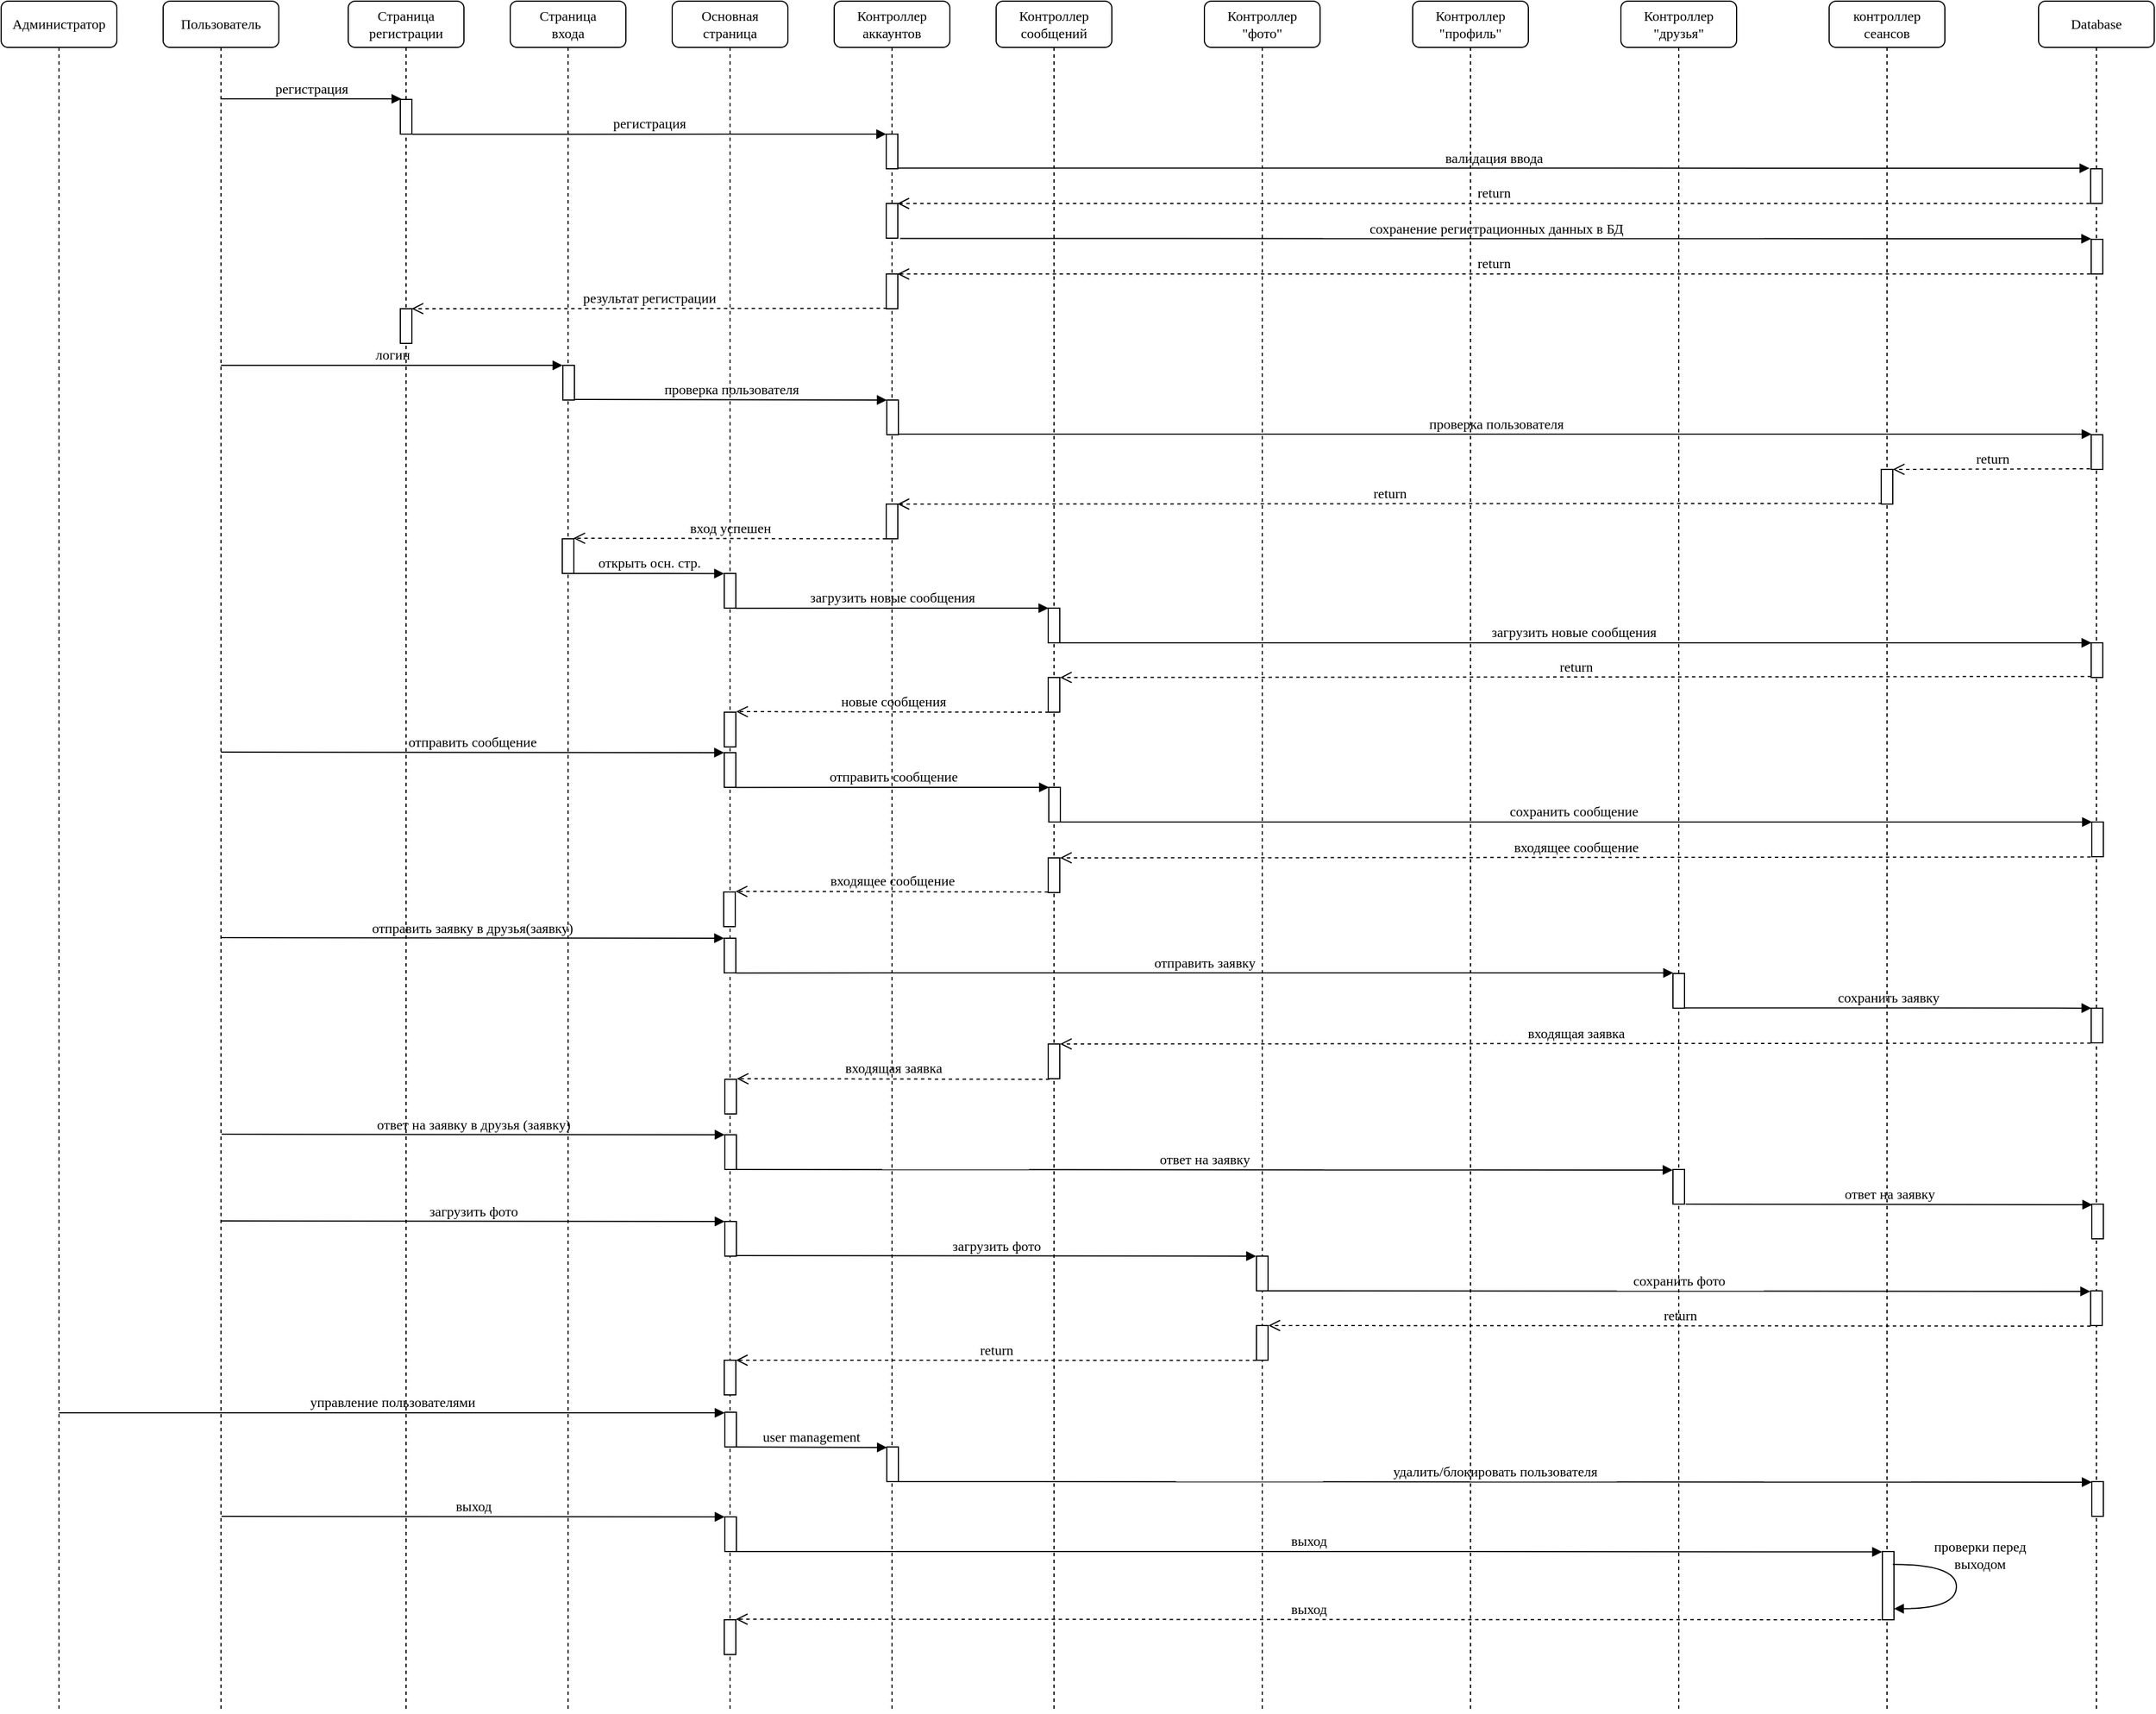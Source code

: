 <mxfile version="10.7.4" type="device"><diagram name="Page-1" id="13e1069c-82ec-6db2-03f1-153e76fe0fe0"><mxGraphModel dx="1341" dy="884" grid="1" gridSize="10" guides="1" tooltips="1" connect="1" arrows="1" fold="1" page="1" pageScale="1" pageWidth="2336" pageHeight="1654" background="#ffffff" math="0" shadow="0"><root><mxCell id="0"/><mxCell id="1" parent="0"/><mxCell id="7baba1c4bc27f4b0-2" value="&lt;div&gt;Пользователь&lt;/div&gt;" style="shape=umlLifeline;perimeter=lifelinePerimeter;whiteSpace=wrap;html=1;container=1;collapsible=0;recursiveResize=0;outlineConnect=0;rounded=1;shadow=0;comic=0;labelBackgroundColor=none;strokeColor=#000000;strokeWidth=1;fillColor=#FFFFFF;fontFamily=Verdana;fontSize=12;fontColor=#000000;align=center;" parent="1" vertex="1"><mxGeometry x="240" y="80" width="100" height="1480" as="geometry"/></mxCell><mxCell id="7baba1c4bc27f4b0-3" value="&lt;div&gt;Страница&lt;/div&gt;&lt;div&gt;регистрации&lt;br&gt;&lt;/div&gt;" style="shape=umlLifeline;perimeter=lifelinePerimeter;whiteSpace=wrap;html=1;container=1;collapsible=0;recursiveResize=0;outlineConnect=0;rounded=1;shadow=0;comic=0;labelBackgroundColor=none;strokeColor=#000000;strokeWidth=1;fillColor=#FFFFFF;fontFamily=Verdana;fontSize=12;fontColor=#000000;align=center;" parent="1" vertex="1"><mxGeometry x="400" y="80" width="100" height="1480" as="geometry"/></mxCell><mxCell id="7baba1c4bc27f4b0-9" value="" style="html=1;points=[];perimeter=orthogonalPerimeter;rounded=0;shadow=0;comic=0;labelBackgroundColor=none;strokeColor=#000000;strokeWidth=1;fillColor=#FFFFFF;fontFamily=Verdana;fontSize=12;fontColor=#000000;align=center;" parent="7baba1c4bc27f4b0-3" vertex="1"><mxGeometry x="45" y="85" width="10" height="30" as="geometry"/></mxCell><mxCell id="7ctu8jLAMecxLwaSPA8M-19" value="" style="html=1;points=[];perimeter=orthogonalPerimeter;rounded=0;shadow=0;comic=0;labelBackgroundColor=none;strokeColor=#000000;strokeWidth=1;fillColor=#FFFFFF;fontFamily=Verdana;fontSize=12;fontColor=#000000;align=center;" parent="7baba1c4bc27f4b0-3" vertex="1"><mxGeometry x="45" y="266" width="10" height="30" as="geometry"/></mxCell><mxCell id="7baba1c4bc27f4b0-4" value="&lt;div&gt;Страница&lt;/div&gt;&lt;div&gt;входа&lt;/div&gt;" style="shape=umlLifeline;perimeter=lifelinePerimeter;whiteSpace=wrap;html=1;container=1;collapsible=0;recursiveResize=0;outlineConnect=0;rounded=1;shadow=0;comic=0;labelBackgroundColor=none;strokeColor=#000000;strokeWidth=1;fillColor=#FFFFFF;fontFamily=Verdana;fontSize=12;fontColor=#000000;align=center;" parent="1" vertex="1"><mxGeometry x="540" y="80" width="100" height="1480" as="geometry"/></mxCell><mxCell id="7ctu8jLAMecxLwaSPA8M-21" value="" style="html=1;points=[];perimeter=orthogonalPerimeter;rounded=0;shadow=0;comic=0;labelBackgroundColor=none;strokeColor=#000000;strokeWidth=1;fillColor=#FFFFFF;fontFamily=Verdana;fontSize=12;fontColor=#000000;align=center;" parent="7baba1c4bc27f4b0-4" vertex="1"><mxGeometry x="45.5" y="315" width="10" height="30" as="geometry"/></mxCell><mxCell id="IQfBCm_gMkEkSB4JJYSn-13" value="" style="html=1;points=[];perimeter=orthogonalPerimeter;rounded=0;shadow=0;comic=0;labelBackgroundColor=none;strokeColor=#000000;strokeWidth=1;fillColor=#FFFFFF;fontFamily=Verdana;fontSize=12;fontColor=#000000;align=center;" vertex="1" parent="7baba1c4bc27f4b0-4"><mxGeometry x="45" y="465" width="10" height="30" as="geometry"/></mxCell><mxCell id="7baba1c4bc27f4b0-5" value="&lt;div&gt;Основная&lt;/div&gt;&lt;div&gt;страница&lt;br&gt;&lt;/div&gt;" style="shape=umlLifeline;perimeter=lifelinePerimeter;whiteSpace=wrap;html=1;container=1;collapsible=0;recursiveResize=0;outlineConnect=0;rounded=1;shadow=0;comic=0;labelBackgroundColor=none;strokeColor=#000000;strokeWidth=1;fillColor=#FFFFFF;fontFamily=Verdana;fontSize=12;fontColor=#000000;align=center;" parent="1" vertex="1"><mxGeometry x="680" y="80" width="100" height="1480" as="geometry"/></mxCell><mxCell id="IQfBCm_gMkEkSB4JJYSn-16" value="" style="html=1;points=[];perimeter=orthogonalPerimeter;rounded=0;shadow=0;comic=0;labelBackgroundColor=none;strokeColor=#000000;strokeWidth=1;fillColor=#FFFFFF;fontFamily=Verdana;fontSize=12;fontColor=#000000;align=center;" vertex="1" parent="7baba1c4bc27f4b0-5"><mxGeometry x="45" y="495" width="10" height="30" as="geometry"/></mxCell><mxCell id="IQfBCm_gMkEkSB4JJYSn-26" value="" style="html=1;points=[];perimeter=orthogonalPerimeter;rounded=0;shadow=0;comic=0;labelBackgroundColor=none;strokeColor=#000000;strokeWidth=1;fillColor=#FFFFFF;fontFamily=Verdana;fontSize=12;fontColor=#000000;align=center;" vertex="1" parent="7baba1c4bc27f4b0-5"><mxGeometry x="45" y="615" width="10" height="30" as="geometry"/></mxCell><mxCell id="IQfBCm_gMkEkSB4JJYSn-29" value="" style="html=1;points=[];perimeter=orthogonalPerimeter;rounded=0;shadow=0;comic=0;labelBackgroundColor=none;strokeColor=#000000;strokeWidth=1;fillColor=#FFFFFF;fontFamily=Verdana;fontSize=12;fontColor=#000000;align=center;" vertex="1" parent="7baba1c4bc27f4b0-5"><mxGeometry x="45" y="650" width="10" height="30" as="geometry"/></mxCell><mxCell id="IQfBCm_gMkEkSB4JJYSn-55" value="" style="html=1;points=[];perimeter=orthogonalPerimeter;rounded=0;shadow=0;comic=0;labelBackgroundColor=none;strokeColor=#000000;strokeWidth=1;fillColor=#FFFFFF;fontFamily=Verdana;fontSize=12;fontColor=#000000;align=center;" vertex="1" parent="7baba1c4bc27f4b0-5"><mxGeometry x="44.5" y="770.5" width="10" height="30" as="geometry"/></mxCell><mxCell id="IQfBCm_gMkEkSB4JJYSn-56" value="входящее сообщение" style="html=1;verticalAlign=bottom;endArrow=open;dashed=1;endSize=8;labelBackgroundColor=none;fontFamily=Verdana;fontSize=12;edgeStyle=elbowEdgeStyle;elbow=vertical;entryX=1.032;entryY=-0.001;entryDx=0;entryDy=0;entryPerimeter=0;" edge="1" parent="7baba1c4bc27f4b0-5" target="IQfBCm_gMkEkSB4JJYSn-55"><mxGeometry relative="1" as="geometry"><mxPoint x="69.5" y="770.5" as="targetPoint"/><Array as="points"><mxPoint x="250" y="770"/><mxPoint x="310" y="260"/></Array><mxPoint x="325" y="770.5" as="sourcePoint"/></mxGeometry></mxCell><mxCell id="IQfBCm_gMkEkSB4JJYSn-67" value="" style="html=1;points=[];perimeter=orthogonalPerimeter;rounded=0;shadow=0;comic=0;labelBackgroundColor=none;strokeColor=#000000;strokeWidth=1;fillColor=#FFFFFF;fontFamily=Verdana;fontSize=12;fontColor=#000000;align=center;" vertex="1" parent="7baba1c4bc27f4b0-5"><mxGeometry x="45" y="810.5" width="10" height="30" as="geometry"/></mxCell><mxCell id="IQfBCm_gMkEkSB4JJYSn-68" value="отправить заявку в друзья(заявку)" style="html=1;verticalAlign=bottom;endArrow=block;labelBackgroundColor=none;fontFamily=Verdana;fontSize=12;edgeStyle=elbowEdgeStyle;elbow=vertical;entryX=-0.013;entryY=0.004;entryDx=0;entryDy=0;entryPerimeter=0;" edge="1" parent="7baba1c4bc27f4b0-5" target="IQfBCm_gMkEkSB4JJYSn-67"><mxGeometry relative="1" as="geometry"><mxPoint x="-390" y="810" as="sourcePoint"/><mxPoint x="40" y="810.5" as="targetPoint"/><Array as="points"/></mxGeometry></mxCell><mxCell id="IQfBCm_gMkEkSB4JJYSn-75" value="" style="html=1;points=[];perimeter=orthogonalPerimeter;rounded=0;shadow=0;comic=0;labelBackgroundColor=none;strokeColor=#000000;strokeWidth=1;fillColor=#FFFFFF;fontFamily=Verdana;fontSize=12;fontColor=#000000;align=center;" vertex="1" parent="7baba1c4bc27f4b0-5"><mxGeometry x="45.5" y="932.5" width="10" height="30" as="geometry"/></mxCell><mxCell id="IQfBCm_gMkEkSB4JJYSn-76" value="входящая заявка" style="html=1;verticalAlign=bottom;endArrow=open;dashed=1;endSize=8;labelBackgroundColor=none;fontFamily=Verdana;fontSize=12;edgeStyle=elbowEdgeStyle;elbow=vertical;entryX=1.032;entryY=-0.001;entryDx=0;entryDy=0;entryPerimeter=0;" edge="1" parent="7baba1c4bc27f4b0-5" target="IQfBCm_gMkEkSB4JJYSn-75"><mxGeometry relative="1" as="geometry"><mxPoint x="-609.5" y="852.5" as="targetPoint"/><Array as="points"><mxPoint x="251" y="932"/><mxPoint x="311" y="422"/></Array><mxPoint x="326" y="932.5" as="sourcePoint"/></mxGeometry></mxCell><mxCell id="IQfBCm_gMkEkSB4JJYSn-77" value="" style="html=1;points=[];perimeter=orthogonalPerimeter;rounded=0;shadow=0;comic=0;labelBackgroundColor=none;strokeColor=#000000;strokeWidth=1;fillColor=#FFFFFF;fontFamily=Verdana;fontSize=12;fontColor=#000000;align=center;" vertex="1" parent="7baba1c4bc27f4b0-5"><mxGeometry x="45.5" y="980.5" width="10" height="30" as="geometry"/></mxCell><mxCell id="IQfBCm_gMkEkSB4JJYSn-78" value="ответ на заявку в друзья (заявку)" style="html=1;verticalAlign=bottom;endArrow=block;labelBackgroundColor=none;fontFamily=Verdana;fontSize=12;edgeStyle=elbowEdgeStyle;elbow=vertical;entryX=-0.013;entryY=0.004;entryDx=0;entryDy=0;entryPerimeter=0;" edge="1" parent="7baba1c4bc27f4b0-5" target="IQfBCm_gMkEkSB4JJYSn-77"><mxGeometry relative="1" as="geometry"><mxPoint x="-389.5" y="980.0" as="sourcePoint"/><mxPoint x="-639.5" y="900.5" as="targetPoint"/><Array as="points"/></mxGeometry></mxCell><mxCell id="IQfBCm_gMkEkSB4JJYSn-84" value="" style="html=1;points=[];perimeter=orthogonalPerimeter;rounded=0;shadow=0;comic=0;labelBackgroundColor=none;strokeColor=#000000;strokeWidth=1;fillColor=#FFFFFF;fontFamily=Verdana;fontSize=12;fontColor=#000000;align=center;" vertex="1" parent="7baba1c4bc27f4b0-5"><mxGeometry x="45.5" y="1055.5" width="10" height="30" as="geometry"/></mxCell><mxCell id="IQfBCm_gMkEkSB4JJYSn-85" value="загрузить фото" style="html=1;verticalAlign=bottom;endArrow=block;labelBackgroundColor=none;fontFamily=Verdana;fontSize=12;edgeStyle=elbowEdgeStyle;elbow=vertical;entryX=-0.013;entryY=0.004;entryDx=0;entryDy=0;entryPerimeter=0;" edge="1" parent="7baba1c4bc27f4b0-5" target="IQfBCm_gMkEkSB4JJYSn-84"><mxGeometry relative="1" as="geometry"><mxPoint x="-389.5" y="1055" as="sourcePoint"/><mxPoint x="-1319.5" y="895.5" as="targetPoint"/><Array as="points"/></mxGeometry></mxCell><mxCell id="IQfBCm_gMkEkSB4JJYSn-94" value="" style="html=1;points=[];perimeter=orthogonalPerimeter;rounded=0;shadow=0;comic=0;labelBackgroundColor=none;strokeColor=#000000;strokeWidth=1;fillColor=#FFFFFF;fontFamily=Verdana;fontSize=12;fontColor=#000000;align=center;" vertex="1" parent="7baba1c4bc27f4b0-5"><mxGeometry x="45" y="1175.5" width="10" height="30" as="geometry"/></mxCell><mxCell id="IQfBCm_gMkEkSB4JJYSn-96" value="" style="html=1;points=[];perimeter=orthogonalPerimeter;rounded=0;shadow=0;comic=0;labelBackgroundColor=none;strokeColor=#000000;strokeWidth=1;fillColor=#FFFFFF;fontFamily=Verdana;fontSize=12;fontColor=#000000;align=center;" vertex="1" parent="7baba1c4bc27f4b0-5"><mxGeometry x="45.5" y="1220.5" width="10" height="30" as="geometry"/></mxCell><mxCell id="IQfBCm_gMkEkSB4JJYSn-105" value="" style="html=1;points=[];perimeter=orthogonalPerimeter;rounded=0;shadow=0;comic=0;labelBackgroundColor=none;strokeColor=#000000;strokeWidth=1;fillColor=#FFFFFF;fontFamily=Verdana;fontSize=12;fontColor=#000000;align=center;" vertex="1" parent="7baba1c4bc27f4b0-5"><mxGeometry x="45.5" y="1311" width="10" height="30" as="geometry"/></mxCell><mxCell id="IQfBCm_gMkEkSB4JJYSn-106" value="выход" style="html=1;verticalAlign=bottom;endArrow=block;labelBackgroundColor=none;fontFamily=Verdana;fontSize=12;edgeStyle=elbowEdgeStyle;elbow=vertical;entryX=-0.013;entryY=0.004;entryDx=0;entryDy=0;entryPerimeter=0;" edge="1" parent="7baba1c4bc27f4b0-5" target="IQfBCm_gMkEkSB4JJYSn-105"><mxGeometry relative="1" as="geometry"><mxPoint x="-389.5" y="1310.5" as="sourcePoint"/><mxPoint x="-1999.5" y="1071" as="targetPoint"/><Array as="points"/></mxGeometry></mxCell><mxCell id="IQfBCm_gMkEkSB4JJYSn-111" value="" style="html=1;points=[];perimeter=orthogonalPerimeter;rounded=0;shadow=0;comic=0;labelBackgroundColor=none;strokeColor=#000000;strokeWidth=1;fillColor=#FFFFFF;fontFamily=Verdana;fontSize=12;fontColor=#000000;align=center;" vertex="1" parent="7baba1c4bc27f4b0-5"><mxGeometry x="45" y="1400" width="10" height="30" as="geometry"/></mxCell><mxCell id="7baba1c4bc27f4b0-6" value="&lt;div&gt;Контроллер&lt;/div&gt;&lt;div&gt;аккаунтов&lt;br&gt;&lt;/div&gt;" style="shape=umlLifeline;perimeter=lifelinePerimeter;whiteSpace=wrap;html=1;container=1;collapsible=0;recursiveResize=0;outlineConnect=0;rounded=1;shadow=0;comic=0;labelBackgroundColor=none;strokeColor=#000000;strokeWidth=1;fillColor=#FFFFFF;fontFamily=Verdana;fontSize=12;fontColor=#000000;align=center;" parent="1" vertex="1"><mxGeometry x="820" y="80" width="100" height="1480" as="geometry"/></mxCell><mxCell id="7ctu8jLAMecxLwaSPA8M-10" value="" style="html=1;points=[];perimeter=orthogonalPerimeter;rounded=0;shadow=0;comic=0;labelBackgroundColor=none;strokeColor=#000000;strokeWidth=1;fillColor=#FFFFFF;fontFamily=Verdana;fontSize=12;fontColor=#000000;align=center;" parent="7baba1c4bc27f4b0-6" vertex="1"><mxGeometry x="45" y="115" width="10" height="30" as="geometry"/></mxCell><mxCell id="7ctu8jLAMecxLwaSPA8M-14" value="" style="html=1;points=[];perimeter=orthogonalPerimeter;rounded=0;shadow=0;comic=0;labelBackgroundColor=none;strokeColor=#000000;strokeWidth=1;fillColor=#FFFFFF;fontFamily=Verdana;fontSize=12;fontColor=#000000;align=center;" parent="7baba1c4bc27f4b0-6" vertex="1"><mxGeometry x="45" y="175" width="10" height="30" as="geometry"/></mxCell><mxCell id="IQfBCm_gMkEkSB4JJYSn-1" value="" style="html=1;points=[];perimeter=orthogonalPerimeter;rounded=0;shadow=0;comic=0;labelBackgroundColor=none;strokeColor=#000000;strokeWidth=1;fillColor=#FFFFFF;fontFamily=Verdana;fontSize=12;fontColor=#000000;align=center;" vertex="1" parent="7baba1c4bc27f4b0-6"><mxGeometry x="45.5" y="345" width="10" height="30" as="geometry"/></mxCell><mxCell id="IQfBCm_gMkEkSB4JJYSn-5" value="" style="html=1;points=[];perimeter=orthogonalPerimeter;rounded=0;shadow=0;comic=0;labelBackgroundColor=none;strokeColor=#000000;strokeWidth=1;fillColor=#FFFFFF;fontFamily=Verdana;fontSize=12;fontColor=#000000;align=center;" vertex="1" parent="7baba1c4bc27f4b0-6"><mxGeometry x="45" y="236" width="10" height="30" as="geometry"/></mxCell><mxCell id="IQfBCm_gMkEkSB4JJYSn-11" value="" style="html=1;points=[];perimeter=orthogonalPerimeter;rounded=0;shadow=0;comic=0;labelBackgroundColor=none;strokeColor=#000000;strokeWidth=1;fillColor=#FFFFFF;fontFamily=Verdana;fontSize=12;fontColor=#000000;align=center;" vertex="1" parent="7baba1c4bc27f4b0-6"><mxGeometry x="45" y="435" width="10" height="30" as="geometry"/></mxCell><mxCell id="IQfBCm_gMkEkSB4JJYSn-98" value="" style="html=1;points=[];perimeter=orthogonalPerimeter;rounded=0;shadow=0;comic=0;labelBackgroundColor=none;strokeColor=#000000;strokeWidth=1;fillColor=#FFFFFF;fontFamily=Verdana;fontSize=12;fontColor=#000000;align=center;" vertex="1" parent="7baba1c4bc27f4b0-6"><mxGeometry x="45.5" y="1250.5" width="10" height="30" as="geometry"/></mxCell><mxCell id="7baba1c4bc27f4b0-7" value="&lt;div&gt;Контроллер&lt;/div&gt;&lt;div&gt;сообщений&lt;br&gt;&lt;/div&gt;" style="shape=umlLifeline;perimeter=lifelinePerimeter;whiteSpace=wrap;html=1;container=1;collapsible=0;recursiveResize=0;outlineConnect=0;rounded=1;shadow=0;comic=0;labelBackgroundColor=none;strokeColor=#000000;strokeWidth=1;fillColor=#FFFFFF;fontFamily=Verdana;fontSize=12;fontColor=#000000;align=center;" parent="1" vertex="1"><mxGeometry x="960" y="80" width="100" height="1480" as="geometry"/></mxCell><mxCell id="IQfBCm_gMkEkSB4JJYSn-18" value="" style="html=1;points=[];perimeter=orthogonalPerimeter;rounded=0;shadow=0;comic=0;labelBackgroundColor=none;strokeColor=#000000;strokeWidth=1;fillColor=#FFFFFF;fontFamily=Verdana;fontSize=12;fontColor=#000000;align=center;" vertex="1" parent="7baba1c4bc27f4b0-7"><mxGeometry x="45" y="525" width="10" height="30" as="geometry"/></mxCell><mxCell id="IQfBCm_gMkEkSB4JJYSn-24" value="" style="html=1;points=[];perimeter=orthogonalPerimeter;rounded=0;shadow=0;comic=0;labelBackgroundColor=none;strokeColor=#000000;strokeWidth=1;fillColor=#FFFFFF;fontFamily=Verdana;fontSize=12;fontColor=#000000;align=center;" vertex="1" parent="7baba1c4bc27f4b0-7"><mxGeometry x="45" y="585" width="10" height="30" as="geometry"/></mxCell><mxCell id="IQfBCm_gMkEkSB4JJYSn-31" value="" style="html=1;points=[];perimeter=orthogonalPerimeter;rounded=0;shadow=0;comic=0;labelBackgroundColor=none;strokeColor=#000000;strokeWidth=1;fillColor=#FFFFFF;fontFamily=Verdana;fontSize=12;fontColor=#000000;align=center;" vertex="1" parent="7baba1c4bc27f4b0-7"><mxGeometry x="45.5" y="680" width="10" height="30" as="geometry"/></mxCell><mxCell id="IQfBCm_gMkEkSB4JJYSn-32" value="отправить сообщение" style="html=1;verticalAlign=bottom;endArrow=block;labelBackgroundColor=none;fontFamily=Verdana;fontSize=12;edgeStyle=elbowEdgeStyle;elbow=vertical;exitX=1;exitY=1;exitDx=0;exitDy=0;exitPerimeter=0;entryX=0.02;entryY=-0.007;entryDx=0;entryDy=0;entryPerimeter=0;" edge="1" parent="7baba1c4bc27f4b0-7" target="IQfBCm_gMkEkSB4JJYSn-31"><mxGeometry relative="1" as="geometry"><mxPoint x="-224.714" y="680.071" as="sourcePoint"/><mxPoint x="40.5" y="680" as="targetPoint"/><Array as="points"/></mxGeometry></mxCell><mxCell id="IQfBCm_gMkEkSB4JJYSn-53" value="" style="html=1;points=[];perimeter=orthogonalPerimeter;rounded=0;shadow=0;comic=0;labelBackgroundColor=none;strokeColor=#000000;strokeWidth=1;fillColor=#FFFFFF;fontFamily=Verdana;fontSize=12;fontColor=#000000;align=center;" vertex="1" parent="7baba1c4bc27f4b0-7"><mxGeometry x="45" y="741" width="10" height="30" as="geometry"/></mxCell><mxCell id="IQfBCm_gMkEkSB4JJYSn-54" value="&lt;div&gt;входящее сообщение&lt;/div&gt;" style="html=1;verticalAlign=bottom;endArrow=open;dashed=1;endSize=8;labelBackgroundColor=none;fontFamily=Verdana;fontSize=12;edgeStyle=elbowEdgeStyle;elbow=vertical;entryX=1.023;entryY=0;entryDx=0;entryDy=0;entryPerimeter=0;exitX=-0.01;exitY=0.969;exitDx=0;exitDy=0;exitPerimeter=0;" edge="1" parent="7baba1c4bc27f4b0-7" target="IQfBCm_gMkEkSB4JJYSn-53"><mxGeometry relative="1" as="geometry"><mxPoint x="89.794" y="740.824" as="targetPoint"/><Array as="points"><mxPoint x="760.5" y="741"/><mxPoint x="961.5" y="230.5"/></Array><mxPoint x="946.059" y="740.235" as="sourcePoint"/></mxGeometry></mxCell><mxCell id="IQfBCm_gMkEkSB4JJYSn-70" value="отправить заявку" style="html=1;verticalAlign=bottom;endArrow=block;labelBackgroundColor=none;fontFamily=Verdana;fontSize=12;edgeStyle=elbowEdgeStyle;elbow=vertical;exitX=1;exitY=1;exitDx=0;exitDy=0;exitPerimeter=0;entryX=0.02;entryY=-0.007;entryDx=0;entryDy=0;entryPerimeter=0;" edge="1" parent="7baba1c4bc27f4b0-7" target="IQfBCm_gMkEkSB4JJYSn-69"><mxGeometry relative="1" as="geometry"><mxPoint x="-224.714" y="840.571" as="sourcePoint"/><mxPoint x="-919.5" y="760.5" as="targetPoint"/><Array as="points"/></mxGeometry></mxCell><mxCell id="IQfBCm_gMkEkSB4JJYSn-73" value="" style="html=1;points=[];perimeter=orthogonalPerimeter;rounded=0;shadow=0;comic=0;labelBackgroundColor=none;strokeColor=#000000;strokeWidth=1;fillColor=#FFFFFF;fontFamily=Verdana;fontSize=12;fontColor=#000000;align=center;" vertex="1" parent="7baba1c4bc27f4b0-7"><mxGeometry x="45" y="902" width="10" height="30" as="geometry"/></mxCell><mxCell id="IQfBCm_gMkEkSB4JJYSn-74" value="входящая заявка" style="html=1;verticalAlign=bottom;endArrow=open;dashed=1;endSize=8;labelBackgroundColor=none;fontFamily=Verdana;fontSize=12;edgeStyle=elbowEdgeStyle;elbow=vertical;entryX=1.023;entryY=0;entryDx=0;entryDy=0;entryPerimeter=0;exitX=-0.01;exitY=0.969;exitDx=0;exitDy=0;exitPerimeter=0;" edge="1" parent="7baba1c4bc27f4b0-7" target="IQfBCm_gMkEkSB4JJYSn-73"><mxGeometry relative="1" as="geometry"><mxPoint x="-870.206" y="821.824" as="targetPoint"/><Array as="points"><mxPoint x="760.5" y="902"/><mxPoint x="961.5" y="391.5"/></Array><mxPoint x="946.059" y="901.235" as="sourcePoint"/></mxGeometry></mxCell><mxCell id="7ctu8jLAMecxLwaSPA8M-1" value="&lt;div&gt;Контроллер&lt;/div&gt;&lt;div&gt;&quot;фото&quot;&lt;br&gt;&lt;/div&gt;" style="shape=umlLifeline;perimeter=lifelinePerimeter;whiteSpace=wrap;html=1;container=1;collapsible=0;recursiveResize=0;outlineConnect=0;rounded=1;shadow=0;comic=0;labelBackgroundColor=none;strokeColor=#000000;strokeWidth=1;fillColor=#FFFFFF;fontFamily=Verdana;fontSize=12;fontColor=#000000;align=center;" parent="1" vertex="1"><mxGeometry x="1140" y="80" width="100" height="1480" as="geometry"/></mxCell><mxCell id="IQfBCm_gMkEkSB4JJYSn-86" value="" style="html=1;points=[];perimeter=orthogonalPerimeter;rounded=0;shadow=0;comic=0;labelBackgroundColor=none;strokeColor=#000000;strokeWidth=1;fillColor=#FFFFFF;fontFamily=Verdana;fontSize=12;fontColor=#000000;align=center;" vertex="1" parent="7ctu8jLAMecxLwaSPA8M-1"><mxGeometry x="45" y="1085.5" width="10" height="30" as="geometry"/></mxCell><mxCell id="IQfBCm_gMkEkSB4JJYSn-92" value="" style="html=1;points=[];perimeter=orthogonalPerimeter;rounded=0;shadow=0;comic=0;labelBackgroundColor=none;strokeColor=#000000;strokeWidth=1;fillColor=#FFFFFF;fontFamily=Verdana;fontSize=12;fontColor=#000000;align=center;" vertex="1" parent="7ctu8jLAMecxLwaSPA8M-1"><mxGeometry x="45" y="1145.5" width="10" height="30" as="geometry"/></mxCell><mxCell id="7ctu8jLAMecxLwaSPA8M-2" value="&lt;div&gt;Контроллер&lt;/div&gt;&lt;div&gt;&quot;профиль&quot;&lt;br&gt;&lt;/div&gt;" style="shape=umlLifeline;perimeter=lifelinePerimeter;whiteSpace=wrap;html=1;container=1;collapsible=0;recursiveResize=0;outlineConnect=0;rounded=1;shadow=0;comic=0;labelBackgroundColor=none;strokeColor=#000000;strokeWidth=1;fillColor=#FFFFFF;fontFamily=Verdana;fontSize=12;fontColor=#000000;align=center;" parent="1" vertex="1"><mxGeometry x="1320" y="80" width="100" height="1480" as="geometry"/></mxCell><mxCell id="7ctu8jLAMecxLwaSPA8M-3" value="&lt;div&gt;Контроллер&lt;/div&gt;&lt;div&gt;&quot;друзья&quot;&lt;br&gt;&lt;/div&gt;" style="shape=umlLifeline;perimeter=lifelinePerimeter;whiteSpace=wrap;html=1;container=1;collapsible=0;recursiveResize=0;outlineConnect=0;rounded=1;shadow=0;comic=0;labelBackgroundColor=none;strokeColor=#000000;strokeWidth=1;fillColor=#FFFFFF;fontFamily=Verdana;fontSize=12;fontColor=#000000;align=center;" parent="1" vertex="1"><mxGeometry x="1500" y="80" width="100" height="1480" as="geometry"/></mxCell><mxCell id="IQfBCm_gMkEkSB4JJYSn-80" value="" style="html=1;points=[];perimeter=orthogonalPerimeter;rounded=0;shadow=0;comic=0;labelBackgroundColor=none;strokeColor=#000000;strokeWidth=1;fillColor=#FFFFFF;fontFamily=Verdana;fontSize=12;fontColor=#000000;align=center;" vertex="1" parent="7ctu8jLAMecxLwaSPA8M-3"><mxGeometry x="45" y="1010.5" width="10" height="30" as="geometry"/></mxCell><mxCell id="IQfBCm_gMkEkSB4JJYSn-69" value="" style="html=1;points=[];perimeter=orthogonalPerimeter;rounded=0;shadow=0;comic=0;labelBackgroundColor=none;strokeColor=#000000;strokeWidth=1;fillColor=#FFFFFF;fontFamily=Verdana;fontSize=12;fontColor=#000000;align=center;" vertex="1" parent="7ctu8jLAMecxLwaSPA8M-3"><mxGeometry x="45" y="841" width="10" height="30" as="geometry"/></mxCell><mxCell id="7ctu8jLAMecxLwaSPA8M-4" value="&lt;div&gt;контроллер&lt;/div&gt;&lt;div&gt;сеансов&lt;br&gt;&lt;/div&gt;" style="shape=umlLifeline;perimeter=lifelinePerimeter;whiteSpace=wrap;html=1;container=1;collapsible=0;recursiveResize=0;outlineConnect=0;rounded=1;shadow=0;comic=0;labelBackgroundColor=none;strokeColor=#000000;strokeWidth=1;fillColor=#FFFFFF;fontFamily=Verdana;fontSize=12;fontColor=#000000;align=center;" parent="1" vertex="1"><mxGeometry x="1680" y="80" width="100" height="1480" as="geometry"/></mxCell><mxCell id="IQfBCm_gMkEkSB4JJYSn-9" value="" style="html=1;points=[];perimeter=orthogonalPerimeter;rounded=0;shadow=0;comic=0;labelBackgroundColor=none;strokeColor=#000000;strokeWidth=1;fillColor=#FFFFFF;fontFamily=Verdana;fontSize=12;fontColor=#000000;align=center;" vertex="1" parent="7ctu8jLAMecxLwaSPA8M-4"><mxGeometry x="45" y="405" width="10" height="30" as="geometry"/></mxCell><mxCell id="IQfBCm_gMkEkSB4JJYSn-107" value="" style="html=1;points=[];perimeter=orthogonalPerimeter;rounded=0;shadow=0;comic=0;labelBackgroundColor=none;strokeColor=#000000;strokeWidth=1;fillColor=#FFFFFF;fontFamily=Verdana;fontSize=12;fontColor=#000000;align=center;" vertex="1" parent="7ctu8jLAMecxLwaSPA8M-4"><mxGeometry x="46" y="1341" width="10" height="59" as="geometry"/></mxCell><mxCell id="7ctu8jLAMecxLwaSPA8M-5" value="Database" style="shape=umlLifeline;perimeter=lifelinePerimeter;whiteSpace=wrap;html=1;container=1;collapsible=0;recursiveResize=0;outlineConnect=0;rounded=1;shadow=0;comic=0;labelBackgroundColor=none;strokeColor=#000000;strokeWidth=1;fillColor=#FFFFFF;fontFamily=Verdana;fontSize=12;fontColor=#000000;align=center;" parent="1" vertex="1"><mxGeometry x="1861" y="80" width="100" height="1480" as="geometry"/></mxCell><mxCell id="7ctu8jLAMecxLwaSPA8M-13" value="" style="html=1;points=[];perimeter=orthogonalPerimeter;rounded=0;shadow=0;comic=0;labelBackgroundColor=none;strokeColor=#000000;strokeWidth=1;fillColor=#FFFFFF;fontFamily=Verdana;fontSize=12;fontColor=#000000;align=center;" parent="7ctu8jLAMecxLwaSPA8M-5" vertex="1"><mxGeometry x="45" y="145" width="10" height="30" as="geometry"/></mxCell><mxCell id="7ctu8jLAMecxLwaSPA8M-16" value="" style="html=1;points=[];perimeter=orthogonalPerimeter;rounded=0;shadow=0;comic=0;labelBackgroundColor=none;strokeColor=#000000;strokeWidth=1;fillColor=#FFFFFF;fontFamily=Verdana;fontSize=12;fontColor=#000000;align=center;" parent="7ctu8jLAMecxLwaSPA8M-5" vertex="1"><mxGeometry x="45.5" y="206" width="10" height="30" as="geometry"/></mxCell><mxCell id="7ctu8jLAMecxLwaSPA8M-17" value="сохранение регистрационных данных в БД" style="html=1;verticalAlign=bottom;endArrow=block;labelBackgroundColor=none;fontFamily=Verdana;fontSize=12;edgeStyle=elbowEdgeStyle;elbow=vertical;exitX=1.022;exitY=0.978;exitDx=0;exitDy=0;exitPerimeter=0;" parent="7ctu8jLAMecxLwaSPA8M-5" edge="1"><mxGeometry relative="1" as="geometry"><mxPoint x="-984.029" y="205.235" as="sourcePoint"/><mxPoint x="45.5" y="206" as="targetPoint"/><Array as="points"><mxPoint x="-874.5" y="205.5"/><mxPoint x="-879.5" y="206"/></Array></mxGeometry></mxCell><mxCell id="IQfBCm_gMkEkSB4JJYSn-4" value="" style="html=1;points=[];perimeter=orthogonalPerimeter;rounded=0;shadow=0;comic=0;labelBackgroundColor=none;strokeColor=#000000;strokeWidth=1;fillColor=#FFFFFF;fontFamily=Verdana;fontSize=12;fontColor=#000000;align=center;" vertex="1" parent="7ctu8jLAMecxLwaSPA8M-5"><mxGeometry x="45.5" y="375" width="10" height="30" as="geometry"/></mxCell><mxCell id="IQfBCm_gMkEkSB4JJYSn-22" value="" style="html=1;points=[];perimeter=orthogonalPerimeter;rounded=0;shadow=0;comic=0;labelBackgroundColor=none;strokeColor=#000000;strokeWidth=1;fillColor=#FFFFFF;fontFamily=Verdana;fontSize=12;fontColor=#000000;align=center;" vertex="1" parent="7ctu8jLAMecxLwaSPA8M-5"><mxGeometry x="45.5" y="555" width="10" height="30" as="geometry"/></mxCell><mxCell id="IQfBCm_gMkEkSB4JJYSn-47" value="" style="html=1;points=[];perimeter=orthogonalPerimeter;rounded=0;shadow=0;comic=0;labelBackgroundColor=none;strokeColor=#000000;strokeWidth=1;fillColor=#FFFFFF;fontFamily=Verdana;fontSize=12;fontColor=#000000;align=center;" vertex="1" parent="7ctu8jLAMecxLwaSPA8M-5"><mxGeometry x="46" y="710" width="10" height="30" as="geometry"/></mxCell><mxCell id="IQfBCm_gMkEkSB4JJYSn-48" value="сохранить сообщение" style="html=1;verticalAlign=bottom;endArrow=block;labelBackgroundColor=none;fontFamily=Verdana;fontSize=12;edgeStyle=elbowEdgeStyle;elbow=vertical;entryX=0.023;entryY=-0.001;entryDx=0;entryDy=0;entryPerimeter=0;" edge="1" parent="7ctu8jLAMecxLwaSPA8M-5" target="IQfBCm_gMkEkSB4JJYSn-47"><mxGeometry relative="1" as="geometry"><mxPoint x="-850.5" y="710.0" as="sourcePoint"/><mxPoint x="29.5" y="710" as="targetPoint"/><Array as="points"/></mxGeometry></mxCell><mxCell id="IQfBCm_gMkEkSB4JJYSn-71" value="" style="html=1;points=[];perimeter=orthogonalPerimeter;rounded=0;shadow=0;comic=0;labelBackgroundColor=none;strokeColor=#000000;strokeWidth=1;fillColor=#FFFFFF;fontFamily=Verdana;fontSize=12;fontColor=#000000;align=center;" vertex="1" parent="7ctu8jLAMecxLwaSPA8M-5"><mxGeometry x="45.5" y="871" width="10" height="30" as="geometry"/></mxCell><mxCell id="IQfBCm_gMkEkSB4JJYSn-82" value="" style="html=1;points=[];perimeter=orthogonalPerimeter;rounded=0;shadow=0;comic=0;labelBackgroundColor=none;strokeColor=#000000;strokeWidth=1;fillColor=#FFFFFF;fontFamily=Verdana;fontSize=12;fontColor=#000000;align=center;" vertex="1" parent="7ctu8jLAMecxLwaSPA8M-5"><mxGeometry x="46" y="1040.5" width="10" height="30" as="geometry"/></mxCell><mxCell id="IQfBCm_gMkEkSB4JJYSn-89" value="" style="html=1;points=[];perimeter=orthogonalPerimeter;rounded=0;shadow=0;comic=0;labelBackgroundColor=none;strokeColor=#000000;strokeWidth=1;fillColor=#FFFFFF;fontFamily=Verdana;fontSize=12;fontColor=#000000;align=center;" vertex="1" parent="7ctu8jLAMecxLwaSPA8M-5"><mxGeometry x="45" y="1115.5" width="10" height="30" as="geometry"/></mxCell><mxCell id="IQfBCm_gMkEkSB4JJYSn-100" value="" style="html=1;points=[];perimeter=orthogonalPerimeter;rounded=0;shadow=0;comic=0;labelBackgroundColor=none;strokeColor=#000000;strokeWidth=1;fillColor=#FFFFFF;fontFamily=Verdana;fontSize=12;fontColor=#000000;align=center;" vertex="1" parent="7ctu8jLAMecxLwaSPA8M-5"><mxGeometry x="46" y="1280.5" width="10" height="30" as="geometry"/></mxCell><mxCell id="7baba1c4bc27f4b0-8" value="Администратор" style="shape=umlLifeline;perimeter=lifelinePerimeter;whiteSpace=wrap;html=1;container=1;collapsible=0;recursiveResize=0;outlineConnect=0;rounded=1;shadow=0;comic=0;labelBackgroundColor=none;strokeColor=#000000;strokeWidth=1;fillColor=#FFFFFF;fontFamily=Verdana;fontSize=12;fontColor=#000000;align=center;" parent="1" vertex="1"><mxGeometry x="100" y="80" width="100" height="1480" as="geometry"/></mxCell><mxCell id="7baba1c4bc27f4b0-11" value="регистрация" style="html=1;verticalAlign=bottom;endArrow=block;labelBackgroundColor=none;fontFamily=Verdana;fontSize=12;edgeStyle=elbowEdgeStyle;elbow=vertical;entryX=0.1;entryY=-0.011;entryDx=0;entryDy=0;entryPerimeter=0;" parent="1" source="7baba1c4bc27f4b0-2" target="7baba1c4bc27f4b0-9" edge="1"><mxGeometry relative="1" as="geometry"><mxPoint x="320" y="166" as="sourcePoint"/><mxPoint x="430" y="165" as="targetPoint"/><Array as="points"/></mxGeometry></mxCell><mxCell id="7ctu8jLAMecxLwaSPA8M-11" value="&lt;div&gt;регистрация&lt;/div&gt;" style="html=1;verticalAlign=bottom;endArrow=block;labelBackgroundColor=none;fontFamily=Verdana;fontSize=12;edgeStyle=elbowEdgeStyle;elbow=vertical;entryX=0;entryY=-0.011;entryDx=0;entryDy=0;entryPerimeter=0;" parent="1" target="7ctu8jLAMecxLwaSPA8M-10" edge="1"><mxGeometry relative="1" as="geometry"><mxPoint x="455.167" y="195.167" as="sourcePoint"/><mxPoint x="570" y="195" as="targetPoint"/><Array as="points"><mxPoint x="560" y="195"/><mxPoint x="555" y="195.5"/></Array></mxGeometry></mxCell><mxCell id="7ctu8jLAMecxLwaSPA8M-12" value="валидация ввода" style="html=1;verticalAlign=bottom;endArrow=block;labelBackgroundColor=none;fontFamily=Verdana;fontSize=12;edgeStyle=elbowEdgeStyle;elbow=vertical;exitX=1.022;exitY=0.978;exitDx=0;exitDy=0;exitPerimeter=0;" parent="1" source="7ctu8jLAMecxLwaSPA8M-10" edge="1"><mxGeometry relative="1" as="geometry"><mxPoint x="880.167" y="224.667" as="sourcePoint"/><mxPoint x="1905" y="225" as="targetPoint"/><Array as="points"><mxPoint x="985" y="224.5"/><mxPoint x="980" y="225"/></Array></mxGeometry></mxCell><mxCell id="7ctu8jLAMecxLwaSPA8M-15" value="return" style="html=1;verticalAlign=bottom;endArrow=open;dashed=1;endSize=8;labelBackgroundColor=none;fontFamily=Verdana;fontSize=12;edgeStyle=elbowEdgeStyle;elbow=vertical;exitX=-0.067;exitY=1;exitDx=0;exitDy=0;exitPerimeter=0;entryX=0.967;entryY=-0.011;entryDx=0;entryDy=0;entryPerimeter=0;" parent="1" source="7ctu8jLAMecxLwaSPA8M-13" target="7ctu8jLAMecxLwaSPA8M-14" edge="1"><mxGeometry relative="1" as="geometry"><mxPoint x="890" y="255" as="targetPoint"/><Array as="points"><mxPoint x="1910" y="255"/><mxPoint x="1640" y="-255.5"/></Array><mxPoint x="1900" y="255" as="sourcePoint"/></mxGeometry></mxCell><mxCell id="7ctu8jLAMecxLwaSPA8M-18" value="return" style="html=1;verticalAlign=bottom;endArrow=open;dashed=1;endSize=8;labelBackgroundColor=none;fontFamily=Verdana;fontSize=12;edgeStyle=elbowEdgeStyle;elbow=vertical;exitX=-0.067;exitY=1;exitDx=0;exitDy=0;exitPerimeter=0;entryX=0.967;entryY=-0.011;entryDx=0;entryDy=0;entryPerimeter=0;" parent="1" source="7ctu8jLAMecxLwaSPA8M-16" target="IQfBCm_gMkEkSB4JJYSn-5" edge="1"><mxGeometry relative="1" as="geometry"><mxPoint x="900" y="316" as="targetPoint"/><Array as="points"><mxPoint x="1910.5" y="316"/><mxPoint x="1640.5" y="-194.5"/></Array><mxPoint x="1900.5" y="316" as="sourcePoint"/></mxGeometry></mxCell><mxCell id="7ctu8jLAMecxLwaSPA8M-20" value="логин" style="html=1;verticalAlign=bottom;endArrow=block;labelBackgroundColor=none;fontFamily=Verdana;fontSize=12;edgeStyle=elbowEdgeStyle;elbow=vertical;entryX=-0.028;entryY=0.015;entryDx=0;entryDy=0;entryPerimeter=0;" parent="1" edge="1" target="7ctu8jLAMecxLwaSPA8M-21"><mxGeometry relative="1" as="geometry"><mxPoint x="290" y="395" as="sourcePoint"/><mxPoint x="530" y="395" as="targetPoint"/><Array as="points"/></mxGeometry></mxCell><mxCell id="IQfBCm_gMkEkSB4JJYSn-2" value="проверка пользователя" style="html=1;verticalAlign=bottom;endArrow=block;labelBackgroundColor=none;fontFamily=Verdana;fontSize=12;edgeStyle=elbowEdgeStyle;elbow=vertical;entryX=0;entryY=0;entryDx=0;entryDy=0;entryPerimeter=0;" edge="1" parent="1" target="IQfBCm_gMkEkSB4JJYSn-1"><mxGeometry relative="1" as="geometry"><mxPoint x="595.5" y="424.5" as="sourcePoint"/><mxPoint x="830.5" y="425" as="targetPoint"/><Array as="points"/></mxGeometry></mxCell><mxCell id="IQfBCm_gMkEkSB4JJYSn-3" value="проверка пользователя" style="html=1;verticalAlign=bottom;endArrow=block;labelBackgroundColor=none;fontFamily=Verdana;fontSize=12;edgeStyle=elbowEdgeStyle;elbow=vertical;entryX=0.035;entryY=-0.001;entryDx=0;entryDy=0;entryPerimeter=0;" edge="1" parent="1" target="IQfBCm_gMkEkSB4JJYSn-4"><mxGeometry relative="1" as="geometry"><mxPoint x="875.5" y="454.5" as="sourcePoint"/><mxPoint x="1904.5" y="455" as="targetPoint"/><Array as="points"/></mxGeometry></mxCell><mxCell id="IQfBCm_gMkEkSB4JJYSn-6" value="результат регистрации" style="html=1;verticalAlign=bottom;endArrow=open;dashed=1;endSize=8;labelBackgroundColor=none;fontFamily=Verdana;fontSize=12;edgeStyle=elbowEdgeStyle;elbow=vertical;exitX=-0.067;exitY=1;exitDx=0;exitDy=0;exitPerimeter=0;entryX=0.98;entryY=-0.013;entryDx=0;entryDy=0;entryPerimeter=0;" edge="1" parent="1" target="7ctu8jLAMecxLwaSPA8M-19"><mxGeometry relative="1" as="geometry"><mxPoint x="460" y="346" as="targetPoint"/><Array as="points"><mxPoint x="871.167" y="346"/><mxPoint x="601.167" y="-164.5"/></Array><mxPoint x="865.667" y="345.667" as="sourcePoint"/></mxGeometry></mxCell><mxCell id="IQfBCm_gMkEkSB4JJYSn-7" value="return" style="html=1;verticalAlign=bottom;endArrow=open;dashed=1;endSize=8;labelBackgroundColor=none;fontFamily=Verdana;fontSize=12;edgeStyle=elbowEdgeStyle;elbow=vertical;entryX=1.003;entryY=-0.006;entryDx=0;entryDy=0;entryPerimeter=0;" edge="1" parent="1" target="IQfBCm_gMkEkSB4JJYSn-9"><mxGeometry relative="1" as="geometry"><mxPoint x="1740" y="485" as="targetPoint"/><Array as="points"><mxPoint x="1730" y="485"/><mxPoint x="1931" y="-25.5"/></Array><mxPoint x="1905.5" y="484.5" as="sourcePoint"/></mxGeometry></mxCell><mxCell id="IQfBCm_gMkEkSB4JJYSn-10" value="return" style="html=1;verticalAlign=bottom;endArrow=open;dashed=1;endSize=8;labelBackgroundColor=none;fontFamily=Verdana;fontSize=12;edgeStyle=elbowEdgeStyle;elbow=vertical;exitX=0.057;exitY=0.979;exitDx=0;exitDy=0;exitPerimeter=0;entryX=0.977;entryY=-0.008;entryDx=0;entryDy=0;entryPerimeter=0;" edge="1" parent="1" source="IQfBCm_gMkEkSB4JJYSn-9" target="IQfBCm_gMkEkSB4JJYSn-11"><mxGeometry relative="1" as="geometry"><mxPoint x="880" y="515" as="targetPoint"/><Array as="points"><mxPoint x="1545" y="515"/><mxPoint x="1746" y="4.5"/></Array><mxPoint x="1720.5" y="514.5" as="sourcePoint"/></mxGeometry></mxCell><mxCell id="IQfBCm_gMkEkSB4JJYSn-14" value="вход успешен" style="html=1;verticalAlign=bottom;endArrow=open;dashed=1;endSize=8;labelBackgroundColor=none;fontFamily=Verdana;fontSize=12;edgeStyle=elbowEdgeStyle;elbow=vertical;entryX=0.962;entryY=-0.005;entryDx=0;entryDy=0;entryPerimeter=0;" edge="1" parent="1" target="IQfBCm_gMkEkSB4JJYSn-13"><mxGeometry relative="1" as="geometry"><mxPoint x="685" y="545" as="targetPoint"/><Array as="points"><mxPoint x="790" y="544.5"/><mxPoint x="850" y="34.5"/></Array><mxPoint x="865" y="545" as="sourcePoint"/></mxGeometry></mxCell><mxCell id="IQfBCm_gMkEkSB4JJYSn-15" value="открыть осн. стр." style="html=1;verticalAlign=bottom;endArrow=block;labelBackgroundColor=none;fontFamily=Verdana;fontSize=12;edgeStyle=elbowEdgeStyle;elbow=vertical;exitX=1;exitY=1;exitDx=0;exitDy=0;exitPerimeter=0;entryX=-0.013;entryY=0.004;entryDx=0;entryDy=0;entryPerimeter=0;" edge="1" parent="1" source="IQfBCm_gMkEkSB4JJYSn-13" target="IQfBCm_gMkEkSB4JJYSn-16"><mxGeometry relative="1" as="geometry"><mxPoint x="620" y="575" as="sourcePoint"/><mxPoint x="690" y="575" as="targetPoint"/><Array as="points"/></mxGeometry></mxCell><mxCell id="IQfBCm_gMkEkSB4JJYSn-17" value="загрузить новые сообщения" style="html=1;verticalAlign=bottom;endArrow=block;labelBackgroundColor=none;fontFamily=Verdana;fontSize=12;edgeStyle=elbowEdgeStyle;elbow=vertical;exitX=1;exitY=1;exitDx=0;exitDy=0;exitPerimeter=0;entryX=0.02;entryY=-0.007;entryDx=0;entryDy=0;entryPerimeter=0;" edge="1" parent="1" target="IQfBCm_gMkEkSB4JJYSn-18"><mxGeometry relative="1" as="geometry"><mxPoint x="734.786" y="605.071" as="sourcePoint"/><mxPoint x="1000" y="605" as="targetPoint"/><Array as="points"/></mxGeometry></mxCell><mxCell id="IQfBCm_gMkEkSB4JJYSn-23" value="загрузить новые сообщения" style="html=1;verticalAlign=bottom;endArrow=block;labelBackgroundColor=none;fontFamily=Verdana;fontSize=12;edgeStyle=elbowEdgeStyle;elbow=vertical;entryX=0.023;entryY=-0.001;entryDx=0;entryDy=0;entryPerimeter=0;" edge="1" parent="1" target="IQfBCm_gMkEkSB4JJYSn-22"><mxGeometry relative="1" as="geometry"><mxPoint x="1010" y="635" as="sourcePoint"/><mxPoint x="1890" y="635" as="targetPoint"/><Array as="points"/></mxGeometry></mxCell><mxCell id="IQfBCm_gMkEkSB4JJYSn-25" value="return" style="html=1;verticalAlign=bottom;endArrow=open;dashed=1;endSize=8;labelBackgroundColor=none;fontFamily=Verdana;fontSize=12;edgeStyle=elbowEdgeStyle;elbow=vertical;entryX=1.023;entryY=0;entryDx=0;entryDy=0;entryPerimeter=0;exitX=-0.01;exitY=0.969;exitDx=0;exitDy=0;exitPerimeter=0;" edge="1" parent="1" source="IQfBCm_gMkEkSB4JJYSn-22" target="IQfBCm_gMkEkSB4JJYSn-24"><mxGeometry relative="1" as="geometry"><mxPoint x="1049.794" y="664.824" as="targetPoint"/><Array as="points"><mxPoint x="1720.5" y="665"/><mxPoint x="1921.5" y="154.5"/></Array><mxPoint x="1895" y="664.5" as="sourcePoint"/></mxGeometry></mxCell><mxCell id="IQfBCm_gMkEkSB4JJYSn-27" value="новые сообщения" style="html=1;verticalAlign=bottom;endArrow=open;dashed=1;endSize=8;labelBackgroundColor=none;fontFamily=Verdana;fontSize=12;edgeStyle=elbowEdgeStyle;elbow=vertical;entryX=1.032;entryY=-0.001;entryDx=0;entryDy=0;entryPerimeter=0;" edge="1" parent="1" target="IQfBCm_gMkEkSB4JJYSn-26"><mxGeometry relative="1" as="geometry"><mxPoint x="750" y="695" as="targetPoint"/><Array as="points"><mxPoint x="930.5" y="694.5"/><mxPoint x="990.5" y="184.5"/></Array><mxPoint x="1005.5" y="695" as="sourcePoint"/></mxGeometry></mxCell><mxCell id="IQfBCm_gMkEkSB4JJYSn-30" value="отправить сообщение" style="html=1;verticalAlign=bottom;endArrow=block;labelBackgroundColor=none;fontFamily=Verdana;fontSize=12;edgeStyle=elbowEdgeStyle;elbow=vertical;entryX=-0.013;entryY=0.004;entryDx=0;entryDy=0;entryPerimeter=0;" edge="1" parent="1" target="IQfBCm_gMkEkSB4JJYSn-29"><mxGeometry relative="1" as="geometry"><mxPoint x="290" y="729.5" as="sourcePoint"/><mxPoint x="720" y="730" as="targetPoint"/><Array as="points"/></mxGeometry></mxCell><mxCell id="IQfBCm_gMkEkSB4JJYSn-81" value="ответ на заявку " style="html=1;verticalAlign=bottom;endArrow=block;labelBackgroundColor=none;fontFamily=Verdana;fontSize=12;edgeStyle=elbowEdgeStyle;elbow=vertical;entryX=-0.029;entryY=0.036;entryDx=0;entryDy=0;entryPerimeter=0;" edge="1" parent="1" target="IQfBCm_gMkEkSB4JJYSn-80"><mxGeometry relative="1" as="geometry"><mxPoint x="735" y="1090.5" as="sourcePoint"/><mxPoint x="1540" y="1092" as="targetPoint"/><Array as="points"/></mxGeometry></mxCell><mxCell id="IQfBCm_gMkEkSB4JJYSn-83" value="ответ на заявку" style="html=1;verticalAlign=bottom;endArrow=block;labelBackgroundColor=none;fontFamily=Verdana;fontSize=12;edgeStyle=elbowEdgeStyle;elbow=vertical;entryX=0.044;entryY=0.017;entryDx=0;entryDy=0;entryPerimeter=0;" edge="1" parent="1" target="IQfBCm_gMkEkSB4JJYSn-82"><mxGeometry relative="1" as="geometry"><mxPoint x="1556" y="1120.5" as="sourcePoint"/><mxPoint x="1840" y="1121" as="targetPoint"/><Array as="points"/></mxGeometry></mxCell><mxCell id="IQfBCm_gMkEkSB4JJYSn-88" value="&lt;div&gt;загрузить фото&lt;/div&gt;" style="html=1;verticalAlign=bottom;endArrow=block;labelBackgroundColor=none;fontFamily=Verdana;fontSize=12;edgeStyle=elbowEdgeStyle;elbow=vertical;entryX=-0.029;entryY=0.009;entryDx=0;entryDy=0;entryPerimeter=0;" edge="1" parent="1" target="IQfBCm_gMkEkSB4JJYSn-86"><mxGeometry relative="1" as="geometry"><mxPoint x="735.357" y="1165" as="sourcePoint"/><mxPoint x="1170.429" y="1165.571" as="targetPoint"/><Array as="points"/></mxGeometry></mxCell><mxCell id="IQfBCm_gMkEkSB4JJYSn-91" value="сохранить фото" style="html=1;verticalAlign=bottom;endArrow=block;labelBackgroundColor=none;fontFamily=Verdana;fontSize=12;edgeStyle=elbowEdgeStyle;elbow=vertical;entryX=-0.028;entryY=0.031;entryDx=0;entryDy=0;entryPerimeter=0;" edge="1" parent="1" target="IQfBCm_gMkEkSB4JJYSn-89"><mxGeometry relative="1" as="geometry"><mxPoint x="1194.857" y="1195.5" as="sourcePoint"/><mxPoint x="1899.5" y="1196" as="targetPoint"/><Array as="points"/></mxGeometry></mxCell><mxCell id="IQfBCm_gMkEkSB4JJYSn-93" value="return" style="html=1;verticalAlign=bottom;endArrow=open;dashed=1;endSize=8;labelBackgroundColor=none;fontFamily=Verdana;fontSize=12;edgeStyle=elbowEdgeStyle;elbow=vertical;entryX=1.035;entryY=0.015;entryDx=0;entryDy=0;entryPerimeter=0;" edge="1" parent="1" target="IQfBCm_gMkEkSB4JJYSn-92"><mxGeometry relative="1" as="geometry"><mxPoint x="1220" y="1226" as="targetPoint"/><Array as="points"><mxPoint x="1831" y="1225.5"/><mxPoint x="1891" y="715.5"/></Array><mxPoint x="1906.0" y="1226.0" as="sourcePoint"/></mxGeometry></mxCell><mxCell id="IQfBCm_gMkEkSB4JJYSn-95" value="return" style="html=1;verticalAlign=bottom;endArrow=open;dashed=1;endSize=8;labelBackgroundColor=none;fontFamily=Verdana;fontSize=12;edgeStyle=elbowEdgeStyle;elbow=vertical;exitX=-0.015;exitY=1.005;exitDx=0;exitDy=0;exitPerimeter=0;entryX=1.01;entryY=0.008;entryDx=0;entryDy=0;entryPerimeter=0;" edge="1" parent="1" source="IQfBCm_gMkEkSB4JJYSn-92" target="IQfBCm_gMkEkSB4JJYSn-94"><mxGeometry relative="1" as="geometry"><mxPoint x="740" y="1256" as="targetPoint"/><Array as="points"><mxPoint x="1110" y="1255.5"/><mxPoint x="1170" y="745.5"/></Array><mxPoint x="1180" y="1256" as="sourcePoint"/></mxGeometry></mxCell><mxCell id="IQfBCm_gMkEkSB4JJYSn-72" value="сохранить заявку" style="html=1;verticalAlign=bottom;endArrow=block;labelBackgroundColor=none;fontFamily=Verdana;fontSize=12;edgeStyle=elbowEdgeStyle;elbow=vertical;entryX=0.023;entryY=-0.001;entryDx=0;entryDy=0;entryPerimeter=0;exitX=1.003;exitY=0.992;exitDx=0;exitDy=0;exitPerimeter=0;" edge="1" parent="1" target="IQfBCm_gMkEkSB4JJYSn-71" source="IQfBCm_gMkEkSB4JJYSn-69"><mxGeometry relative="1" as="geometry"><mxPoint x="1570" y="951" as="sourcePoint"/><mxPoint x="29" y="871" as="targetPoint"/><Array as="points"/></mxGeometry></mxCell><mxCell id="IQfBCm_gMkEkSB4JJYSn-97" value="управление пользователями" style="html=1;verticalAlign=bottom;endArrow=block;labelBackgroundColor=none;fontFamily=Verdana;fontSize=12;edgeStyle=elbowEdgeStyle;elbow=vertical;entryX=-0.013;entryY=0.004;entryDx=0;entryDy=0;entryPerimeter=0;" edge="1" parent="1" target="IQfBCm_gMkEkSB4JJYSn-96" source="7baba1c4bc27f4b0-8"><mxGeometry relative="1" as="geometry"><mxPoint x="290.5" y="1300" as="sourcePoint"/><mxPoint x="-1319.5" y="1060.5" as="targetPoint"/><Array as="points"><mxPoint x="150" y="1301"/></Array></mxGeometry></mxCell><mxCell id="IQfBCm_gMkEkSB4JJYSn-99" value="user management" style="html=1;verticalAlign=bottom;endArrow=block;labelBackgroundColor=none;fontFamily=Verdana;fontSize=12;edgeStyle=elbowEdgeStyle;elbow=vertical;entryX=0.01;entryY=0.02;entryDx=0;entryDy=0;entryPerimeter=0;" edge="1" parent="1" target="IQfBCm_gMkEkSB4JJYSn-98"><mxGeometry relative="1" as="geometry"><mxPoint x="735.357" y="1330.5" as="sourcePoint"/><mxPoint x="860" y="1331" as="targetPoint"/><Array as="points"/></mxGeometry></mxCell><mxCell id="IQfBCm_gMkEkSB4JJYSn-102" value="удалить/блокировать пользователя" style="html=1;verticalAlign=bottom;endArrow=block;labelBackgroundColor=none;fontFamily=Verdana;fontSize=12;edgeStyle=elbowEdgeStyle;elbow=vertical;entryX=0;entryY=0.008;entryDx=0;entryDy=0;entryPerimeter=0;" edge="1" parent="1" target="IQfBCm_gMkEkSB4JJYSn-100"><mxGeometry relative="1" as="geometry"><mxPoint x="874.857" y="1360.5" as="sourcePoint"/><mxPoint x="1900" y="1361" as="targetPoint"/><Array as="points"><mxPoint x="1169.5" y="1361"/></Array></mxGeometry></mxCell><mxCell id="IQfBCm_gMkEkSB4JJYSn-108" value="выход" style="html=1;verticalAlign=bottom;endArrow=block;labelBackgroundColor=none;fontFamily=Verdana;fontSize=12;edgeStyle=elbowEdgeStyle;elbow=vertical;exitX=0.985;exitY=0.998;exitDx=0;exitDy=0;exitPerimeter=0;entryX=-0.024;entryY=0.005;entryDx=0;entryDy=0;entryPerimeter=0;" edge="1" parent="1" source="IQfBCm_gMkEkSB4JJYSn-105" target="IQfBCm_gMkEkSB4JJYSn-107"><mxGeometry relative="1" as="geometry"><mxPoint x="754.857" y="1421" as="sourcePoint"/><mxPoint x="1700" y="1421" as="targetPoint"/><Array as="points"/></mxGeometry></mxCell><mxCell id="IQfBCm_gMkEkSB4JJYSn-109" value="&lt;div&gt;проверки перед&lt;/div&gt;&lt;div&gt; выходом&lt;br&gt;&lt;/div&gt;" style="html=1;verticalAlign=bottom;endArrow=block;labelBackgroundColor=none;fontFamily=Verdana;fontSize=12;elbow=vertical;edgeStyle=orthogonalEdgeStyle;curved=1;entryX=0.999;entryY=0.837;entryPerimeter=0;exitX=1.038;exitY=0.345;exitPerimeter=0;entryDx=0;entryDy=0;" edge="1" parent="1" target="IQfBCm_gMkEkSB4JJYSn-107"><mxGeometry x="-0.249" y="-22" relative="1" as="geometry"><mxPoint x="1735" y="1432.143" as="sourcePoint"/><mxPoint x="1740" y="1470.143" as="targetPoint"/><Array as="points"><mxPoint x="1790" y="1432"/><mxPoint x="1790" y="1470"/></Array><mxPoint x="42" y="8" as="offset"/></mxGeometry></mxCell><mxCell id="IQfBCm_gMkEkSB4JJYSn-110" value="&lt;div&gt;выход&lt;/div&gt;" style="html=1;verticalAlign=bottom;endArrow=open;dashed=1;endSize=8;labelBackgroundColor=none;fontFamily=Verdana;fontSize=12;edgeStyle=elbowEdgeStyle;elbow=vertical;entryX=1.005;entryY=-0.006;entryDx=0;entryDy=0;entryPerimeter=0;" edge="1" parent="1" target="IQfBCm_gMkEkSB4JJYSn-111"><mxGeometry relative="1" as="geometry"><mxPoint x="750" y="1480" as="targetPoint"/><Array as="points"><mxPoint x="1650" y="1479.5"/><mxPoint x="1710" y="969.5"/></Array><mxPoint x="1725" y="1480.0" as="sourcePoint"/></mxGeometry></mxCell></root></mxGraphModel></diagram></mxfile>